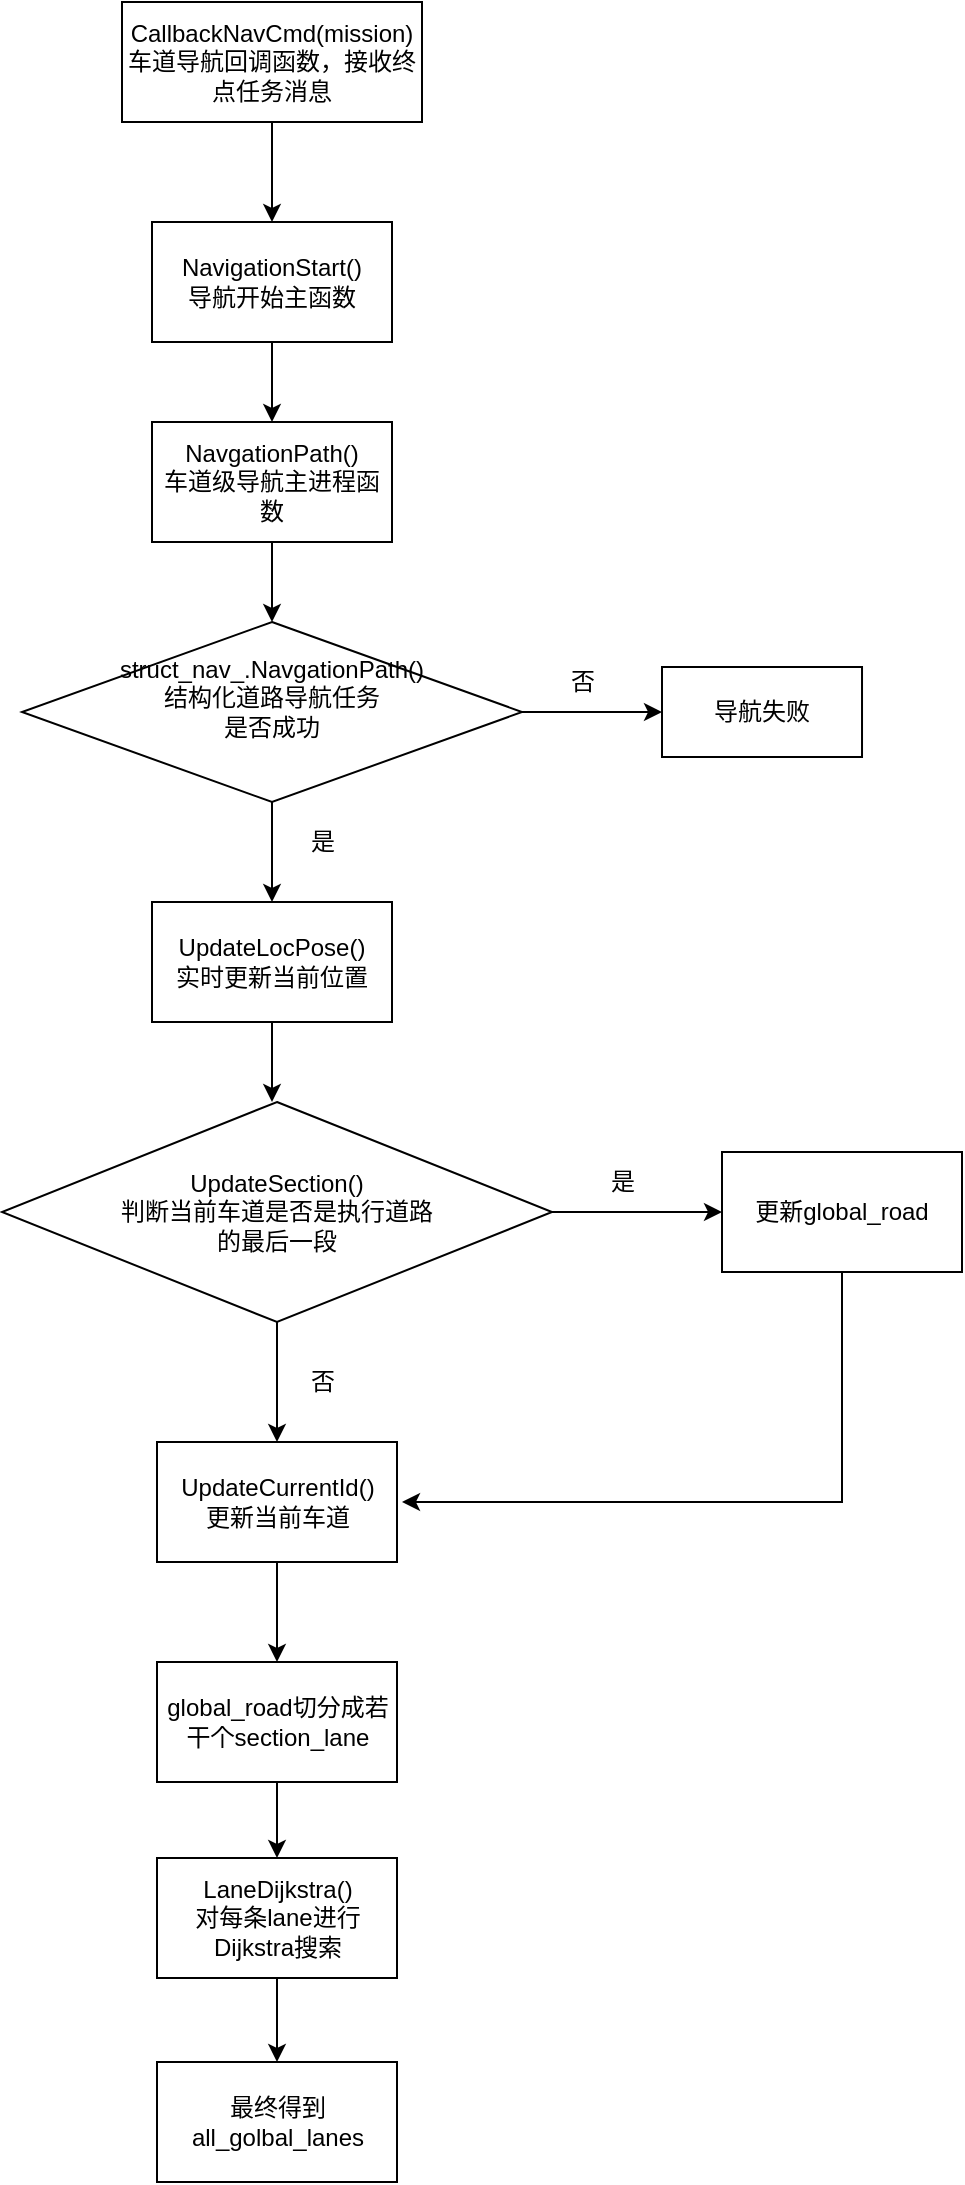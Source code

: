 <mxfile version="16.5.4" type="github">
  <diagram id="1GtBn0aFqDrYAGzryYMK" name="Page-1">
    <mxGraphModel dx="1099" dy="799" grid="1" gridSize="10" guides="1" tooltips="1" connect="1" arrows="1" fold="1" page="1" pageScale="1" pageWidth="1654" pageHeight="2336" math="0" shadow="0">
      <root>
        <mxCell id="0" />
        <mxCell id="1" parent="0" />
        <mxCell id="bADBpg7-ClzOq8nuIWlr-3" value="" style="edgeStyle=orthogonalEdgeStyle;rounded=0;orthogonalLoop=1;jettySize=auto;html=1;" parent="1" source="bADBpg7-ClzOq8nuIWlr-1" target="bADBpg7-ClzOq8nuIWlr-2" edge="1">
          <mxGeometry relative="1" as="geometry" />
        </mxCell>
        <mxCell id="bADBpg7-ClzOq8nuIWlr-1" value="&lt;div&gt;CallbackNavCmd(mission)&lt;/div&gt;&lt;div&gt;车道导航回调函数，接收终点任务消息&lt;br&gt;&lt;/div&gt;" style="rounded=0;whiteSpace=wrap;html=1;" parent="1" vertex="1">
          <mxGeometry x="480" y="210" width="150" height="60" as="geometry" />
        </mxCell>
        <mxCell id="bADBpg7-ClzOq8nuIWlr-5" value="" style="edgeStyle=orthogonalEdgeStyle;rounded=0;orthogonalLoop=1;jettySize=auto;html=1;" parent="1" source="bADBpg7-ClzOq8nuIWlr-2" edge="1">
          <mxGeometry relative="1" as="geometry">
            <mxPoint x="555" y="420" as="targetPoint" />
          </mxGeometry>
        </mxCell>
        <mxCell id="bADBpg7-ClzOq8nuIWlr-2" value="&lt;div&gt;NavigationStart()&lt;/div&gt;&lt;div&gt;导航开始主函数&lt;br&gt;&lt;/div&gt;" style="whiteSpace=wrap;html=1;rounded=0;" parent="1" vertex="1">
          <mxGeometry x="495" y="320" width="120" height="60" as="geometry" />
        </mxCell>
        <mxCell id="bADBpg7-ClzOq8nuIWlr-8" value="" style="edgeStyle=orthogonalEdgeStyle;rounded=0;orthogonalLoop=1;jettySize=auto;html=1;" parent="1" source="bADBpg7-ClzOq8nuIWlr-6" edge="1">
          <mxGeometry relative="1" as="geometry">
            <mxPoint x="555" y="520" as="targetPoint" />
          </mxGeometry>
        </mxCell>
        <mxCell id="bADBpg7-ClzOq8nuIWlr-6" value="&lt;div&gt;NavgationPath()&lt;/div&gt;&lt;div&gt;车道级导航主进程函数&lt;br&gt;&lt;/div&gt;" style="rounded=0;whiteSpace=wrap;html=1;" parent="1" vertex="1">
          <mxGeometry x="495" y="420" width="120" height="60" as="geometry" />
        </mxCell>
        <mxCell id="bADBpg7-ClzOq8nuIWlr-11" value="" style="edgeStyle=orthogonalEdgeStyle;rounded=0;orthogonalLoop=1;jettySize=auto;html=1;" parent="1" source="bADBpg7-ClzOq8nuIWlr-9" target="bADBpg7-ClzOq8nuIWlr-10" edge="1">
          <mxGeometry relative="1" as="geometry" />
        </mxCell>
        <mxCell id="bADBpg7-ClzOq8nuIWlr-14" value="" style="edgeStyle=orthogonalEdgeStyle;rounded=0;orthogonalLoop=1;jettySize=auto;html=1;" parent="1" source="bADBpg7-ClzOq8nuIWlr-9" target="bADBpg7-ClzOq8nuIWlr-13" edge="1">
          <mxGeometry relative="1" as="geometry" />
        </mxCell>
        <mxCell id="bADBpg7-ClzOq8nuIWlr-9" value="&lt;div&gt;struct_nav_.NavgationPath()&lt;/div&gt;&lt;div&gt;结构化道路导航任务&lt;/div&gt;&lt;div&gt;是否成功&lt;br&gt;&lt;/div&gt;&lt;div&gt;&lt;br&gt;&lt;/div&gt;" style="rhombus;whiteSpace=wrap;html=1;" parent="1" vertex="1">
          <mxGeometry x="430" y="520" width="250" height="90" as="geometry" />
        </mxCell>
        <mxCell id="bADBpg7-ClzOq8nuIWlr-10" value="导航失败" style="whiteSpace=wrap;html=1;" parent="1" vertex="1">
          <mxGeometry x="750" y="542.5" width="100.01" height="45" as="geometry" />
        </mxCell>
        <mxCell id="bADBpg7-ClzOq8nuIWlr-12" value="否" style="text;html=1;align=center;verticalAlign=middle;resizable=0;points=[];autosize=1;strokeColor=none;fillColor=none;" parent="1" vertex="1">
          <mxGeometry x="695" y="540" width="30" height="20" as="geometry" />
        </mxCell>
        <mxCell id="bADBpg7-ClzOq8nuIWlr-18" value="" style="edgeStyle=orthogonalEdgeStyle;rounded=0;orthogonalLoop=1;jettySize=auto;html=1;" parent="1" source="bADBpg7-ClzOq8nuIWlr-13" edge="1">
          <mxGeometry relative="1" as="geometry">
            <mxPoint x="555" y="760" as="targetPoint" />
          </mxGeometry>
        </mxCell>
        <mxCell id="bADBpg7-ClzOq8nuIWlr-13" value="&lt;div&gt;UpdateLocPose()&lt;/div&gt;&lt;div&gt;实时更新当前位置&lt;br&gt;&lt;/div&gt;" style="whiteSpace=wrap;html=1;" parent="1" vertex="1">
          <mxGeometry x="495" y="660" width="120" height="60" as="geometry" />
        </mxCell>
        <mxCell id="bADBpg7-ClzOq8nuIWlr-16" value="是" style="text;html=1;align=center;verticalAlign=middle;resizable=0;points=[];autosize=1;strokeColor=none;fillColor=none;" parent="1" vertex="1">
          <mxGeometry x="565" y="620" width="30" height="20" as="geometry" />
        </mxCell>
        <mxCell id="wdhPrgVRZtb9WNIxPYCe-2" value="" style="edgeStyle=orthogonalEdgeStyle;rounded=0;orthogonalLoop=1;jettySize=auto;html=1;" edge="1" parent="1" source="bADBpg7-ClzOq8nuIWlr-19" target="wdhPrgVRZtb9WNIxPYCe-1">
          <mxGeometry relative="1" as="geometry" />
        </mxCell>
        <mxCell id="wdhPrgVRZtb9WNIxPYCe-5" value="" style="edgeStyle=orthogonalEdgeStyle;rounded=0;orthogonalLoop=1;jettySize=auto;html=1;" edge="1" parent="1" source="bADBpg7-ClzOq8nuIWlr-19" target="wdhPrgVRZtb9WNIxPYCe-4">
          <mxGeometry relative="1" as="geometry" />
        </mxCell>
        <mxCell id="bADBpg7-ClzOq8nuIWlr-19" value="&lt;div&gt;UpdateSection()&lt;/div&gt;&lt;div&gt;判断当前车道是否是执行道路&lt;/div&gt;&lt;div&gt;的最后一段&lt;br&gt;&lt;/div&gt;" style="rhombus;whiteSpace=wrap;html=1;" parent="1" vertex="1">
          <mxGeometry x="420" y="760" width="275" height="110" as="geometry" />
        </mxCell>
        <mxCell id="wdhPrgVRZtb9WNIxPYCe-7" style="edgeStyle=orthogonalEdgeStyle;rounded=0;orthogonalLoop=1;jettySize=auto;html=1;" edge="1" parent="1" source="wdhPrgVRZtb9WNIxPYCe-1">
          <mxGeometry relative="1" as="geometry">
            <mxPoint x="620" y="960" as="targetPoint" />
            <Array as="points">
              <mxPoint x="840" y="960" />
            </Array>
          </mxGeometry>
        </mxCell>
        <mxCell id="wdhPrgVRZtb9WNIxPYCe-1" value="更新global_road" style="whiteSpace=wrap;html=1;" vertex="1" parent="1">
          <mxGeometry x="780" y="785" width="120" height="60" as="geometry" />
        </mxCell>
        <mxCell id="wdhPrgVRZtb9WNIxPYCe-3" value="是" style="text;html=1;align=center;verticalAlign=middle;resizable=0;points=[];autosize=1;strokeColor=none;fillColor=none;" vertex="1" parent="1">
          <mxGeometry x="715" y="790" width="30" height="20" as="geometry" />
        </mxCell>
        <mxCell id="wdhPrgVRZtb9WNIxPYCe-9" value="" style="edgeStyle=orthogonalEdgeStyle;rounded=0;orthogonalLoop=1;jettySize=auto;html=1;" edge="1" parent="1" source="wdhPrgVRZtb9WNIxPYCe-4" target="wdhPrgVRZtb9WNIxPYCe-8">
          <mxGeometry relative="1" as="geometry" />
        </mxCell>
        <mxCell id="wdhPrgVRZtb9WNIxPYCe-4" value="&lt;div&gt;UpdateCurrentId()&lt;/div&gt;&lt;div&gt;更新当前车道&lt;br&gt;&lt;/div&gt;" style="whiteSpace=wrap;html=1;" vertex="1" parent="1">
          <mxGeometry x="497.5" y="930" width="120" height="60" as="geometry" />
        </mxCell>
        <mxCell id="wdhPrgVRZtb9WNIxPYCe-6" value="否" style="text;html=1;align=center;verticalAlign=middle;resizable=0;points=[];autosize=1;strokeColor=none;fillColor=none;" vertex="1" parent="1">
          <mxGeometry x="565" y="890" width="30" height="20" as="geometry" />
        </mxCell>
        <mxCell id="wdhPrgVRZtb9WNIxPYCe-11" value="" style="edgeStyle=orthogonalEdgeStyle;rounded=0;orthogonalLoop=1;jettySize=auto;html=1;" edge="1" parent="1" source="wdhPrgVRZtb9WNIxPYCe-8" target="wdhPrgVRZtb9WNIxPYCe-10">
          <mxGeometry relative="1" as="geometry" />
        </mxCell>
        <mxCell id="wdhPrgVRZtb9WNIxPYCe-8" value="global_road切分成若干个section_lane" style="whiteSpace=wrap;html=1;" vertex="1" parent="1">
          <mxGeometry x="497.5" y="1040" width="120" height="60" as="geometry" />
        </mxCell>
        <mxCell id="wdhPrgVRZtb9WNIxPYCe-13" value="" style="edgeStyle=orthogonalEdgeStyle;rounded=0;orthogonalLoop=1;jettySize=auto;html=1;" edge="1" parent="1" source="wdhPrgVRZtb9WNIxPYCe-10" target="wdhPrgVRZtb9WNIxPYCe-12">
          <mxGeometry relative="1" as="geometry" />
        </mxCell>
        <mxCell id="wdhPrgVRZtb9WNIxPYCe-10" value="&lt;div&gt;LaneDijkstra()&lt;/div&gt;&lt;div&gt;对每条lane进行Dijkstra搜索&lt;br&gt;&lt;/div&gt;" style="whiteSpace=wrap;html=1;" vertex="1" parent="1">
          <mxGeometry x="497.5" y="1138" width="120" height="60" as="geometry" />
        </mxCell>
        <mxCell id="wdhPrgVRZtb9WNIxPYCe-12" value="最终得到all_golbal_lanes" style="whiteSpace=wrap;html=1;" vertex="1" parent="1">
          <mxGeometry x="497.5" y="1240" width="120" height="60" as="geometry" />
        </mxCell>
      </root>
    </mxGraphModel>
  </diagram>
</mxfile>
